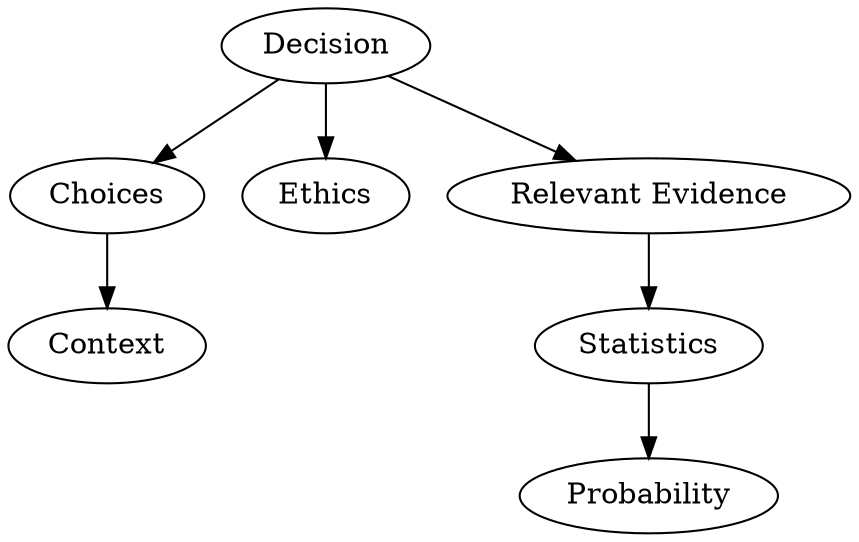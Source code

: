 digraph G {
  "Decision" -> "Choices";
  "Choices" -> "Context";
  "Decision" -> "Ethics";
  "Decision" -> "Relevant Evidence";
  "Relevant Evidence" -> "Statistics";
  "Statistics" -> "Probability";
}